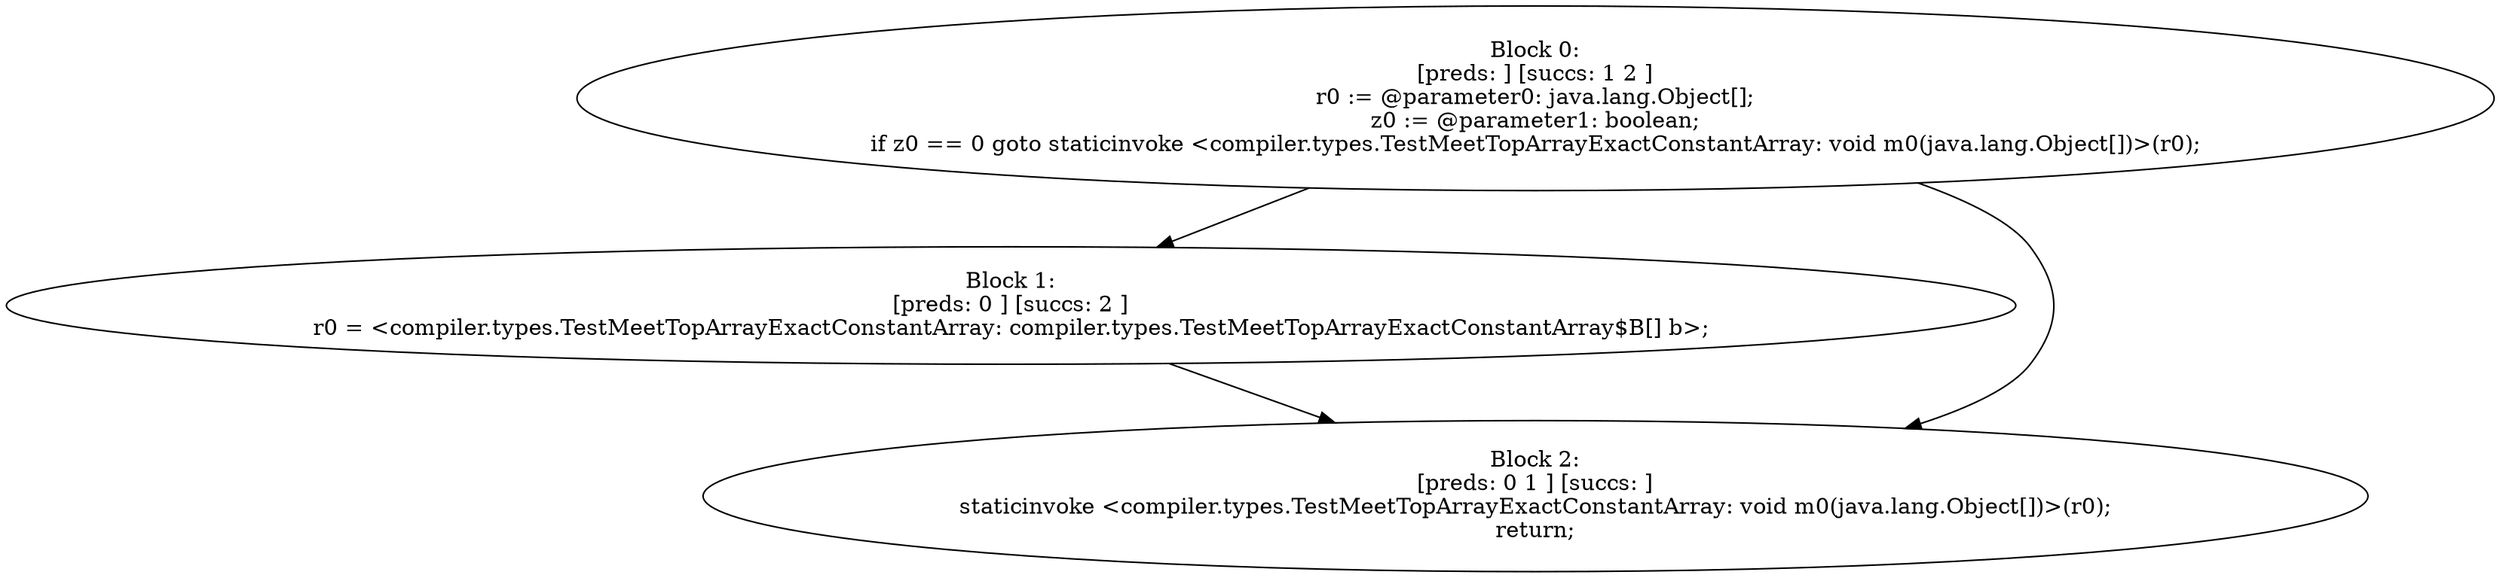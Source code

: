 digraph "unitGraph" {
    "Block 0:
[preds: ] [succs: 1 2 ]
r0 := @parameter0: java.lang.Object[];
z0 := @parameter1: boolean;
if z0 == 0 goto staticinvoke <compiler.types.TestMeetTopArrayExactConstantArray: void m0(java.lang.Object[])>(r0);
"
    "Block 1:
[preds: 0 ] [succs: 2 ]
r0 = <compiler.types.TestMeetTopArrayExactConstantArray: compiler.types.TestMeetTopArrayExactConstantArray$B[] b>;
"
    "Block 2:
[preds: 0 1 ] [succs: ]
staticinvoke <compiler.types.TestMeetTopArrayExactConstantArray: void m0(java.lang.Object[])>(r0);
return;
"
    "Block 0:
[preds: ] [succs: 1 2 ]
r0 := @parameter0: java.lang.Object[];
z0 := @parameter1: boolean;
if z0 == 0 goto staticinvoke <compiler.types.TestMeetTopArrayExactConstantArray: void m0(java.lang.Object[])>(r0);
"->"Block 1:
[preds: 0 ] [succs: 2 ]
r0 = <compiler.types.TestMeetTopArrayExactConstantArray: compiler.types.TestMeetTopArrayExactConstantArray$B[] b>;
";
    "Block 0:
[preds: ] [succs: 1 2 ]
r0 := @parameter0: java.lang.Object[];
z0 := @parameter1: boolean;
if z0 == 0 goto staticinvoke <compiler.types.TestMeetTopArrayExactConstantArray: void m0(java.lang.Object[])>(r0);
"->"Block 2:
[preds: 0 1 ] [succs: ]
staticinvoke <compiler.types.TestMeetTopArrayExactConstantArray: void m0(java.lang.Object[])>(r0);
return;
";
    "Block 1:
[preds: 0 ] [succs: 2 ]
r0 = <compiler.types.TestMeetTopArrayExactConstantArray: compiler.types.TestMeetTopArrayExactConstantArray$B[] b>;
"->"Block 2:
[preds: 0 1 ] [succs: ]
staticinvoke <compiler.types.TestMeetTopArrayExactConstantArray: void m0(java.lang.Object[])>(r0);
return;
";
}
